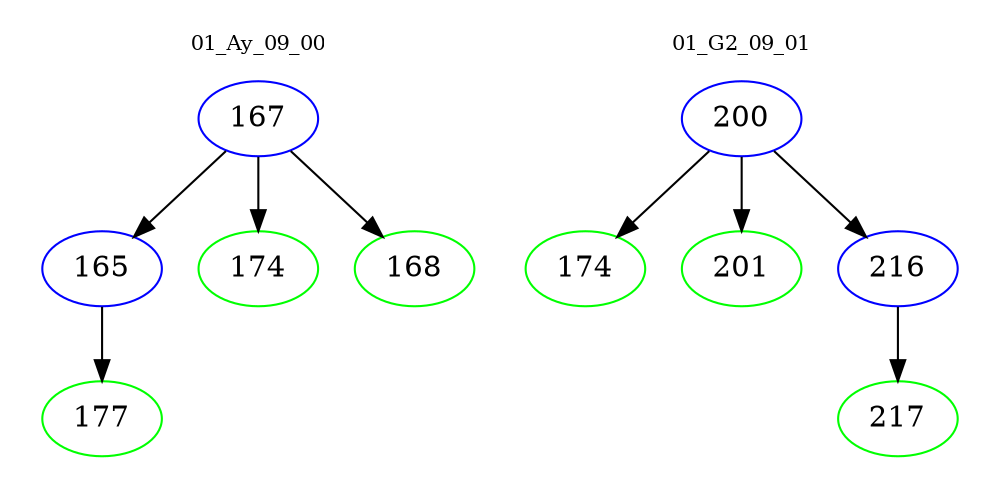 digraph{
subgraph cluster_0 {
color = white
label = "01_Ay_09_00";
fontsize=10;
T0_167 [label="167", color="blue"]
T0_167 -> T0_165 [color="black"]
T0_165 [label="165", color="blue"]
T0_165 -> T0_177 [color="black"]
T0_177 [label="177", color="green"]
T0_167 -> T0_174 [color="black"]
T0_174 [label="174", color="green"]
T0_167 -> T0_168 [color="black"]
T0_168 [label="168", color="green"]
}
subgraph cluster_1 {
color = white
label = "01_G2_09_01";
fontsize=10;
T1_200 [label="200", color="blue"]
T1_200 -> T1_174 [color="black"]
T1_174 [label="174", color="green"]
T1_200 -> T1_201 [color="black"]
T1_201 [label="201", color="green"]
T1_200 -> T1_216 [color="black"]
T1_216 [label="216", color="blue"]
T1_216 -> T1_217 [color="black"]
T1_217 [label="217", color="green"]
}
}
